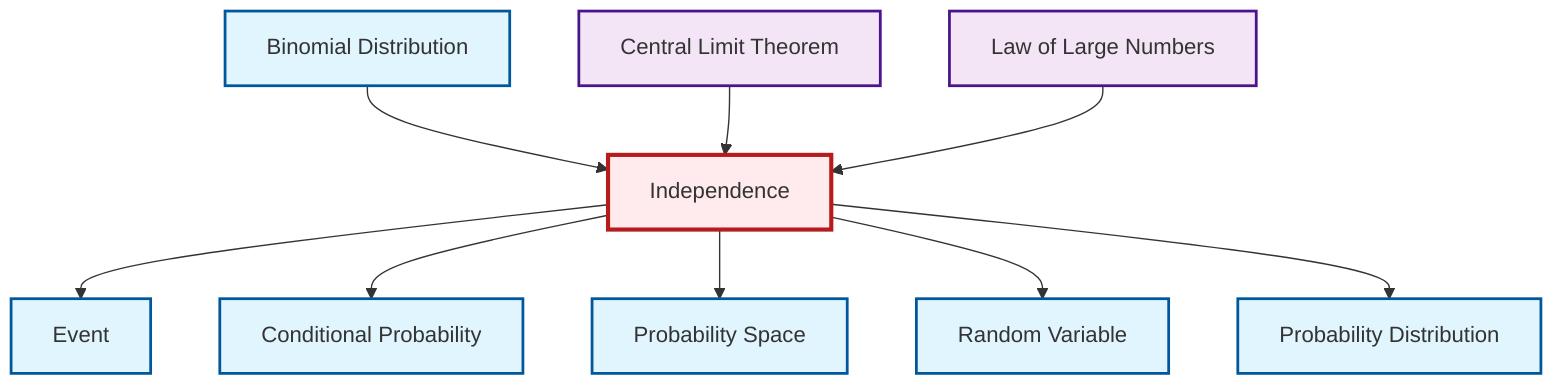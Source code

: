 graph TD
    classDef definition fill:#e1f5fe,stroke:#01579b,stroke-width:2px
    classDef theorem fill:#f3e5f5,stroke:#4a148c,stroke-width:2px
    classDef axiom fill:#fff3e0,stroke:#e65100,stroke-width:2px
    classDef example fill:#e8f5e9,stroke:#1b5e20,stroke-width:2px
    classDef current fill:#ffebee,stroke:#b71c1c,stroke-width:3px
    def-independence["Independence"]:::definition
    def-binomial-distribution["Binomial Distribution"]:::definition
    def-event["Event"]:::definition
    thm-law-of-large-numbers["Law of Large Numbers"]:::theorem
    def-probability-distribution["Probability Distribution"]:::definition
    def-probability-space["Probability Space"]:::definition
    def-random-variable["Random Variable"]:::definition
    def-conditional-probability["Conditional Probability"]:::definition
    thm-central-limit["Central Limit Theorem"]:::theorem
    def-independence --> def-event
    def-independence --> def-conditional-probability
    def-independence --> def-probability-space
    def-independence --> def-random-variable
    def-independence --> def-probability-distribution
    def-binomial-distribution --> def-independence
    thm-central-limit --> def-independence
    thm-law-of-large-numbers --> def-independence
    class def-independence current